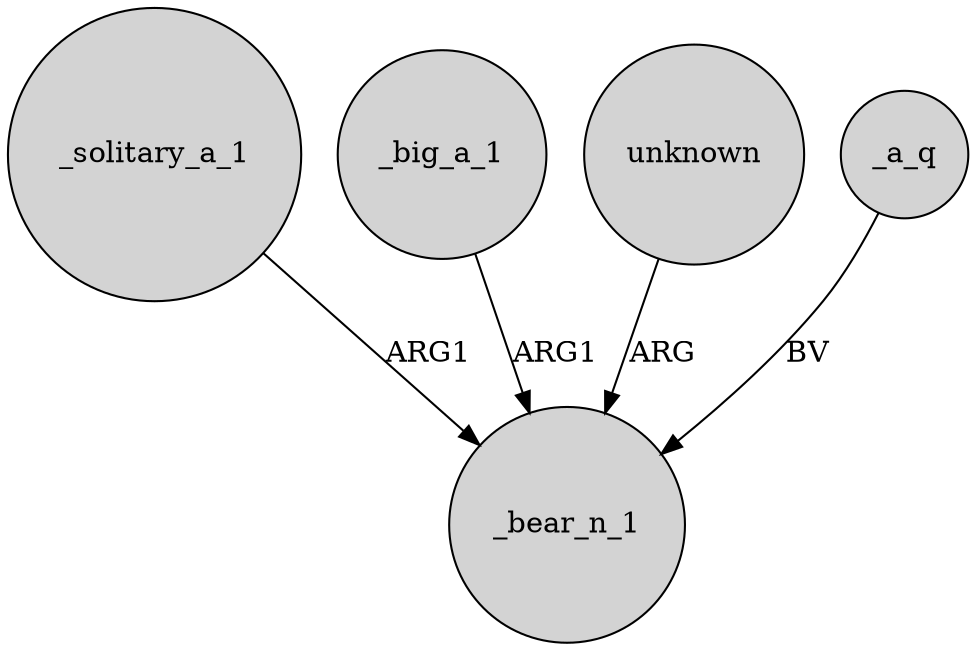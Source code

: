 digraph {
	node [shape=circle style=filled]
	_solitary_a_1 -> _bear_n_1 [label=ARG1]
	_big_a_1 -> _bear_n_1 [label=ARG1]
	unknown -> _bear_n_1 [label=ARG]
	_a_q -> _bear_n_1 [label=BV]
}
